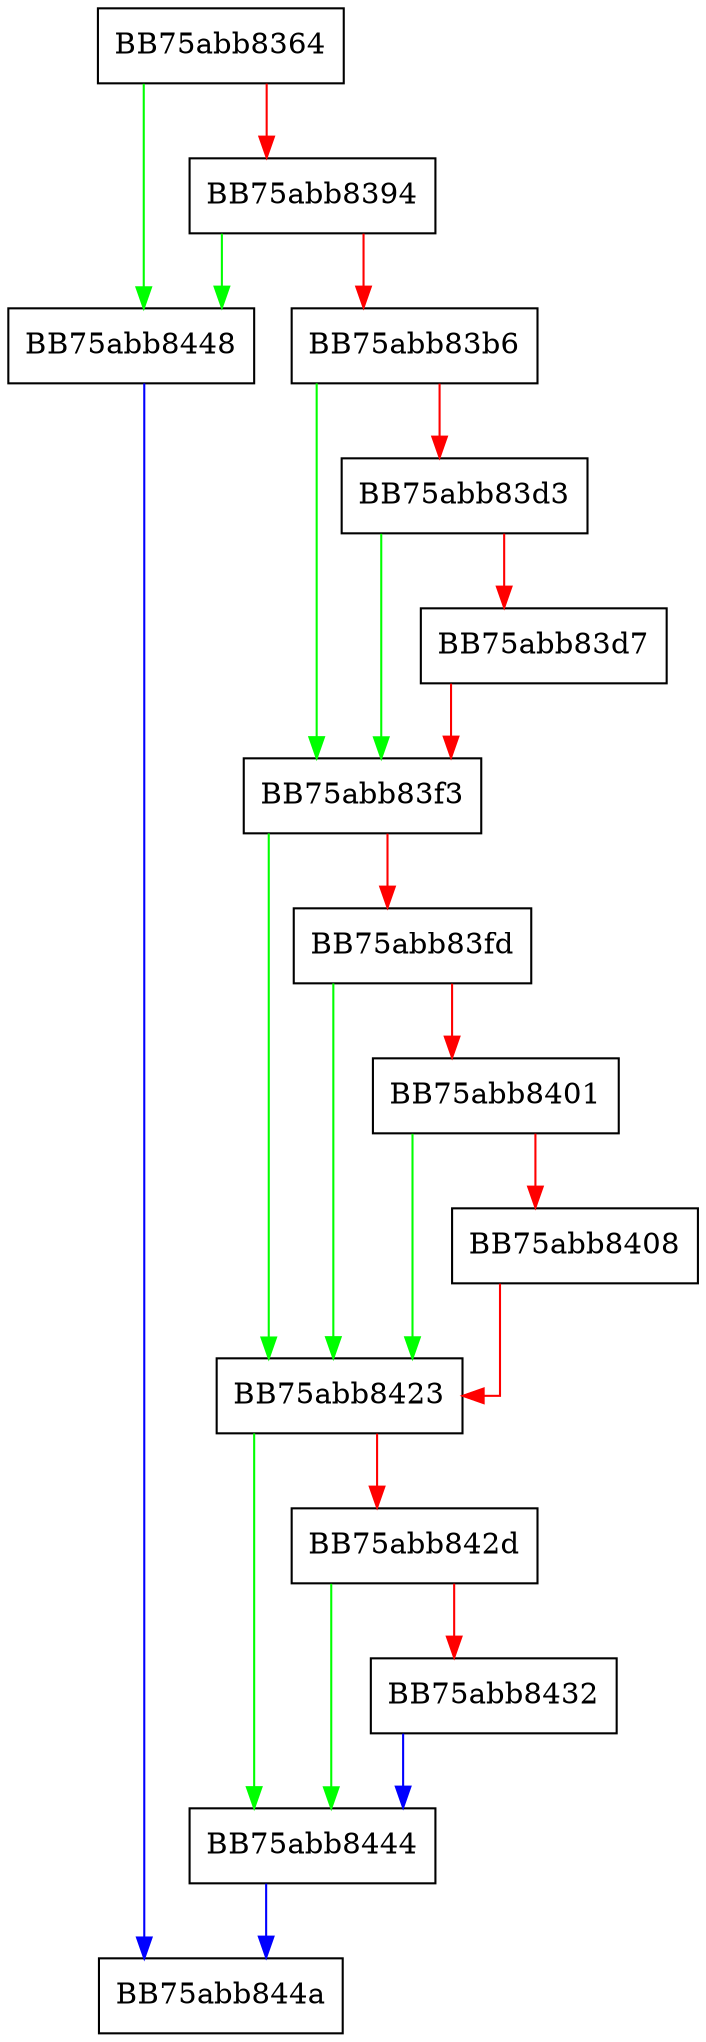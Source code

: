 digraph RPF_get_1step_log {
  node [shape="box"];
  graph [splines=ortho];
  BB75abb8364 -> BB75abb8448 [color="green"];
  BB75abb8364 -> BB75abb8394 [color="red"];
  BB75abb8394 -> BB75abb8448 [color="green"];
  BB75abb8394 -> BB75abb83b6 [color="red"];
  BB75abb83b6 -> BB75abb83f3 [color="green"];
  BB75abb83b6 -> BB75abb83d3 [color="red"];
  BB75abb83d3 -> BB75abb83f3 [color="green"];
  BB75abb83d3 -> BB75abb83d7 [color="red"];
  BB75abb83d7 -> BB75abb83f3 [color="red"];
  BB75abb83f3 -> BB75abb8423 [color="green"];
  BB75abb83f3 -> BB75abb83fd [color="red"];
  BB75abb83fd -> BB75abb8423 [color="green"];
  BB75abb83fd -> BB75abb8401 [color="red"];
  BB75abb8401 -> BB75abb8423 [color="green"];
  BB75abb8401 -> BB75abb8408 [color="red"];
  BB75abb8408 -> BB75abb8423 [color="red"];
  BB75abb8423 -> BB75abb8444 [color="green"];
  BB75abb8423 -> BB75abb842d [color="red"];
  BB75abb842d -> BB75abb8444 [color="green"];
  BB75abb842d -> BB75abb8432 [color="red"];
  BB75abb8432 -> BB75abb8444 [color="blue"];
  BB75abb8444 -> BB75abb844a [color="blue"];
  BB75abb8448 -> BB75abb844a [color="blue"];
}
